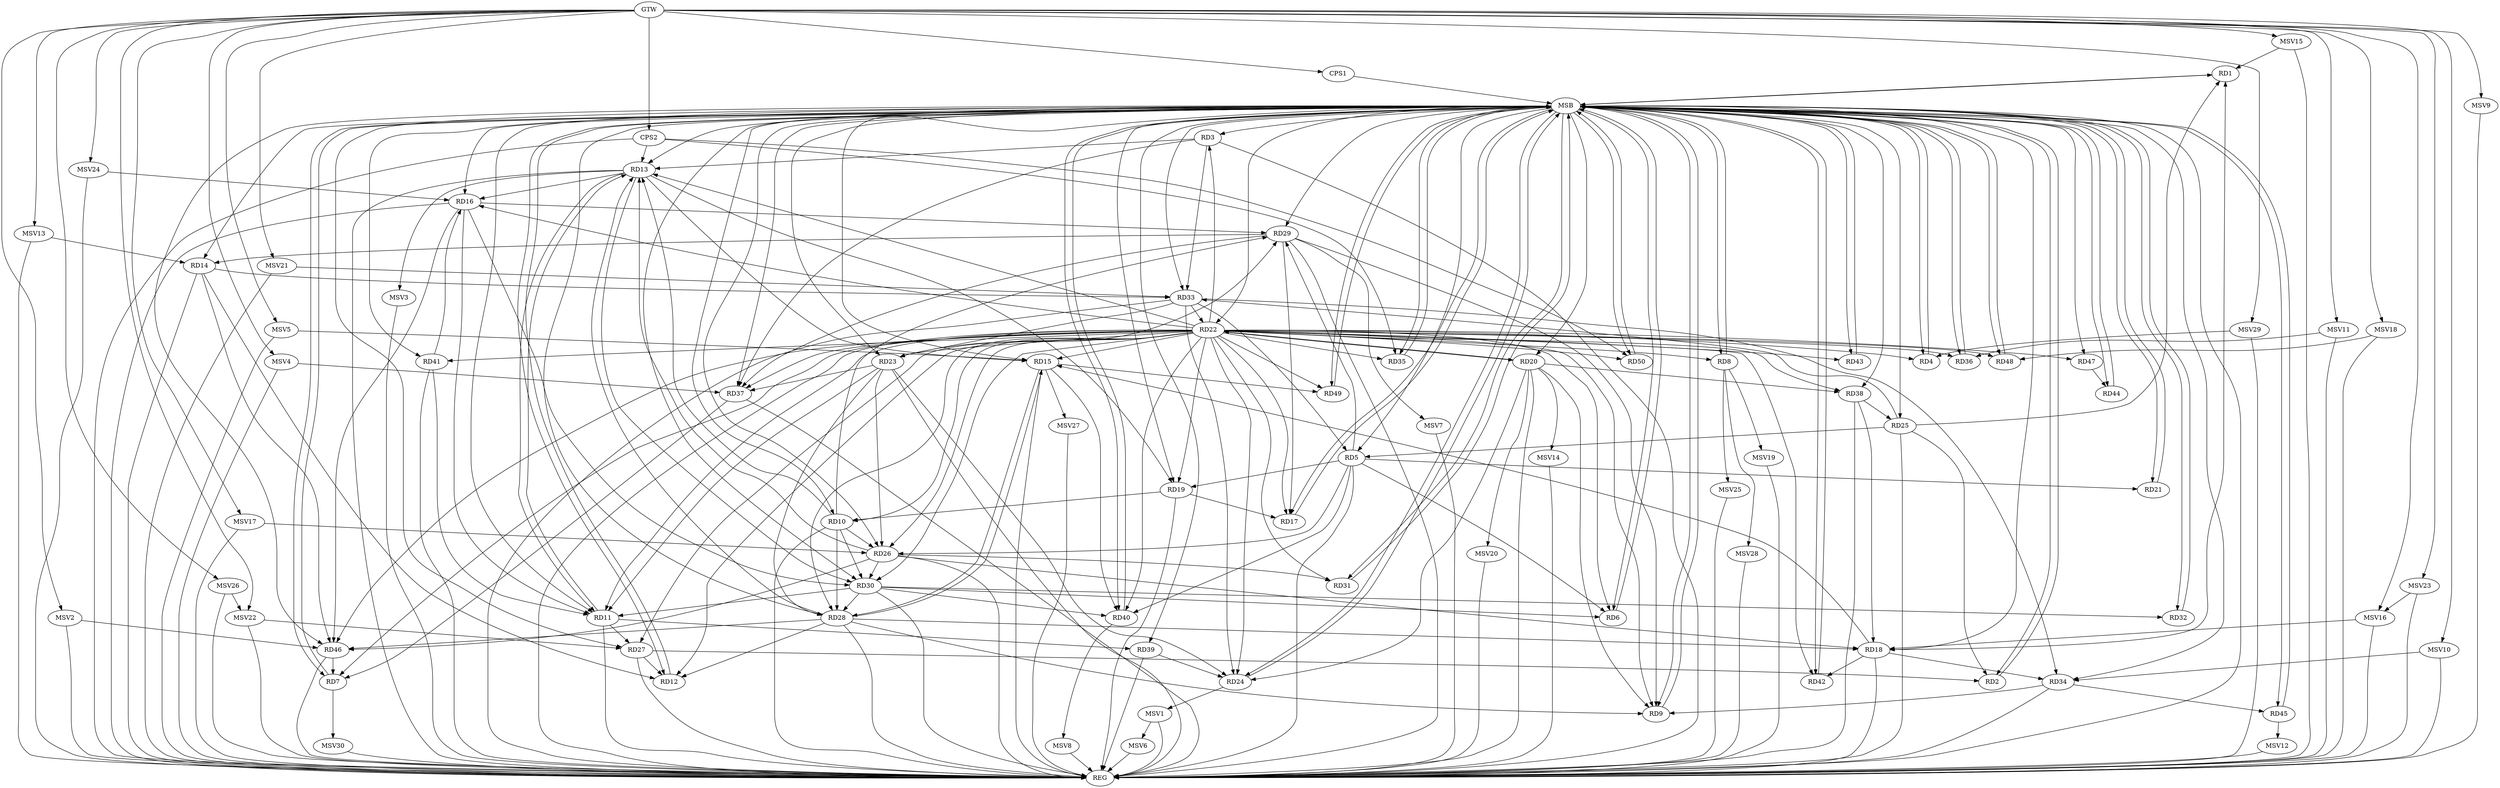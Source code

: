 strict digraph G {
  RD1 [ label="RD1" ];
  RD2 [ label="RD2" ];
  RD3 [ label="RD3" ];
  RD4 [ label="RD4" ];
  RD5 [ label="RD5" ];
  RD6 [ label="RD6" ];
  RD7 [ label="RD7" ];
  RD8 [ label="RD8" ];
  RD9 [ label="RD9" ];
  RD10 [ label="RD10" ];
  RD11 [ label="RD11" ];
  RD12 [ label="RD12" ];
  RD13 [ label="RD13" ];
  RD14 [ label="RD14" ];
  RD15 [ label="RD15" ];
  RD16 [ label="RD16" ];
  RD17 [ label="RD17" ];
  RD18 [ label="RD18" ];
  RD19 [ label="RD19" ];
  RD20 [ label="RD20" ];
  RD21 [ label="RD21" ];
  RD22 [ label="RD22" ];
  RD23 [ label="RD23" ];
  RD24 [ label="RD24" ];
  RD25 [ label="RD25" ];
  RD26 [ label="RD26" ];
  RD27 [ label="RD27" ];
  RD28 [ label="RD28" ];
  RD29 [ label="RD29" ];
  RD30 [ label="RD30" ];
  RD31 [ label="RD31" ];
  RD32 [ label="RD32" ];
  RD33 [ label="RD33" ];
  RD34 [ label="RD34" ];
  RD35 [ label="RD35" ];
  RD36 [ label="RD36" ];
  RD37 [ label="RD37" ];
  RD38 [ label="RD38" ];
  RD39 [ label="RD39" ];
  RD40 [ label="RD40" ];
  RD41 [ label="RD41" ];
  RD42 [ label="RD42" ];
  RD43 [ label="RD43" ];
  RD44 [ label="RD44" ];
  RD45 [ label="RD45" ];
  RD46 [ label="RD46" ];
  RD47 [ label="RD47" ];
  RD48 [ label="RD48" ];
  RD49 [ label="RD49" ];
  RD50 [ label="RD50" ];
  CPS1 [ label="CPS1" ];
  CPS2 [ label="CPS2" ];
  GTW [ label="GTW" ];
  REG [ label="REG" ];
  MSB [ label="MSB" ];
  MSV1 [ label="MSV1" ];
  MSV2 [ label="MSV2" ];
  MSV3 [ label="MSV3" ];
  MSV4 [ label="MSV4" ];
  MSV5 [ label="MSV5" ];
  MSV6 [ label="MSV6" ];
  MSV7 [ label="MSV7" ];
  MSV8 [ label="MSV8" ];
  MSV9 [ label="MSV9" ];
  MSV10 [ label="MSV10" ];
  MSV11 [ label="MSV11" ];
  MSV12 [ label="MSV12" ];
  MSV13 [ label="MSV13" ];
  MSV14 [ label="MSV14" ];
  MSV15 [ label="MSV15" ];
  MSV16 [ label="MSV16" ];
  MSV17 [ label="MSV17" ];
  MSV18 [ label="MSV18" ];
  MSV19 [ label="MSV19" ];
  MSV20 [ label="MSV20" ];
  MSV21 [ label="MSV21" ];
  MSV22 [ label="MSV22" ];
  MSV23 [ label="MSV23" ];
  MSV24 [ label="MSV24" ];
  MSV25 [ label="MSV25" ];
  MSV26 [ label="MSV26" ];
  MSV27 [ label="MSV27" ];
  MSV28 [ label="MSV28" ];
  MSV29 [ label="MSV29" ];
  MSV30 [ label="MSV30" ];
  RD18 -> RD1;
  RD25 -> RD1;
  RD25 -> RD2;
  RD27 -> RD2;
  RD3 -> RD13;
  RD3 -> RD33;
  RD3 -> RD37;
  RD5 -> RD6;
  RD5 -> RD19;
  RD5 -> RD21;
  RD25 -> RD5;
  RD5 -> RD26;
  RD5 -> RD29;
  RD33 -> RD5;
  RD5 -> RD40;
  RD22 -> RD6;
  RD30 -> RD6;
  RD22 -> RD7;
  RD37 -> RD7;
  RD46 -> RD7;
  RD20 -> RD9;
  RD22 -> RD9;
  RD28 -> RD9;
  RD29 -> RD9;
  RD34 -> RD9;
  RD10 -> RD13;
  RD19 -> RD10;
  RD10 -> RD26;
  RD10 -> RD28;
  RD10 -> RD29;
  RD10 -> RD30;
  RD11 -> RD13;
  RD13 -> RD11;
  RD16 -> RD11;
  RD23 -> RD11;
  RD11 -> RD27;
  RD30 -> RD11;
  RD11 -> RD39;
  RD41 -> RD11;
  RD14 -> RD12;
  RD22 -> RD12;
  RD27 -> RD12;
  RD28 -> RD12;
  RD13 -> RD15;
  RD13 -> RD16;
  RD13 -> RD19;
  RD26 -> RD13;
  RD28 -> RD13;
  RD13 -> RD30;
  RD29 -> RD14;
  RD14 -> RD33;
  RD14 -> RD46;
  RD18 -> RD15;
  RD15 -> RD28;
  RD28 -> RD15;
  RD15 -> RD40;
  RD15 -> RD49;
  RD22 -> RD16;
  RD16 -> RD29;
  RD16 -> RD30;
  RD41 -> RD16;
  RD16 -> RD46;
  RD19 -> RD17;
  RD29 -> RD17;
  RD26 -> RD18;
  RD28 -> RD18;
  RD18 -> RD34;
  RD38 -> RD18;
  RD18 -> RD42;
  RD20 -> RD22;
  RD20 -> RD24;
  RD20 -> RD38;
  RD33 -> RD22;
  RD22 -> RD37;
  RD22 -> RD38;
  RD22 -> RD46;
  RD23 -> RD24;
  RD23 -> RD26;
  RD23 -> RD28;
  RD23 -> RD29;
  RD33 -> RD23;
  RD23 -> RD37;
  RD33 -> RD24;
  RD39 -> RD24;
  RD25 -> RD33;
  RD38 -> RD25;
  RD26 -> RD30;
  RD26 -> RD31;
  RD26 -> RD46;
  RD30 -> RD28;
  RD28 -> RD46;
  RD29 -> RD37;
  RD30 -> RD32;
  RD30 -> RD40;
  RD33 -> RD34;
  RD34 -> RD45;
  RD47 -> RD44;
  CPS2 -> RD13;
  CPS2 -> RD35;
  CPS2 -> RD50;
  GTW -> CPS1;
  GTW -> CPS2;
  RD3 -> REG;
  RD5 -> REG;
  RD10 -> REG;
  RD11 -> REG;
  RD13 -> REG;
  RD14 -> REG;
  RD15 -> REG;
  RD16 -> REG;
  RD18 -> REG;
  RD19 -> REG;
  RD20 -> REG;
  RD22 -> REG;
  RD23 -> REG;
  RD25 -> REG;
  RD26 -> REG;
  RD27 -> REG;
  RD28 -> REG;
  RD29 -> REG;
  RD30 -> REG;
  RD33 -> REG;
  RD34 -> REG;
  RD37 -> REG;
  RD38 -> REG;
  RD39 -> REG;
  RD41 -> REG;
  RD46 -> REG;
  CPS2 -> REG;
  RD1 -> MSB;
  MSB -> RD24;
  MSB -> REG;
  RD2 -> MSB;
  MSB -> RD1;
  MSB -> RD5;
  MSB -> RD6;
  MSB -> RD12;
  MSB -> RD22;
  MSB -> RD48;
  RD4 -> MSB;
  MSB -> RD3;
  MSB -> RD15;
  MSB -> RD43;
  MSB -> RD47;
  RD6 -> MSB;
  MSB -> RD4;
  MSB -> RD16;
  MSB -> RD20;
  MSB -> RD21;
  MSB -> RD29;
  MSB -> RD33;
  RD7 -> MSB;
  MSB -> RD10;
  MSB -> RD34;
  MSB -> RD37;
  RD8 -> MSB;
  MSB -> RD7;
  MSB -> RD9;
  MSB -> RD32;
  MSB -> RD49;
  RD9 -> MSB;
  MSB -> RD2;
  MSB -> RD11;
  RD12 -> MSB;
  MSB -> RD14;
  RD17 -> MSB;
  MSB -> RD27;
  MSB -> RD38;
  MSB -> RD40;
  MSB -> RD42;
  RD21 -> MSB;
  MSB -> RD31;
  MSB -> RD41;
  RD24 -> MSB;
  MSB -> RD28;
  MSB -> RD30;
  MSB -> RD44;
  RD31 -> MSB;
  MSB -> RD25;
  MSB -> RD36;
  MSB -> RD45;
  RD32 -> MSB;
  MSB -> RD18;
  RD35 -> MSB;
  MSB -> RD17;
  MSB -> RD39;
  MSB -> RD50;
  RD36 -> MSB;
  RD40 -> MSB;
  RD42 -> MSB;
  RD43 -> MSB;
  MSB -> RD13;
  RD44 -> MSB;
  MSB -> RD8;
  RD45 -> MSB;
  RD48 -> MSB;
  MSB -> RD35;
  RD49 -> MSB;
  MSB -> RD19;
  MSB -> RD26;
  RD50 -> MSB;
  MSB -> RD23;
  MSB -> RD46;
  CPS1 -> MSB;
  RD22 -> RD31;
  RD22 -> RD24;
  RD22 -> RD26;
  RD22 -> RD50;
  RD22 -> RD17;
  RD22 -> RD30;
  RD22 -> RD36;
  RD22 -> RD35;
  RD22 -> RD43;
  RD22 -> RD27;
  RD22 -> RD28;
  RD22 -> RD10;
  RD22 -> RD41;
  RD22 -> RD40;
  RD22 -> RD3;
  RD22 -> RD4;
  RD22 -> RD8;
  RD22 -> RD47;
  RD22 -> RD23;
  RD22 -> RD19;
  RD22 -> RD11;
  RD22 -> RD42;
  RD22 -> RD20;
  RD22 -> RD15;
  RD22 -> RD48;
  RD22 -> RD49;
  RD22 -> RD13;
  RD24 -> MSV1;
  MSV1 -> REG;
  MSV2 -> RD46;
  GTW -> MSV2;
  MSV2 -> REG;
  RD13 -> MSV3;
  MSV3 -> REG;
  MSV4 -> RD37;
  GTW -> MSV4;
  MSV4 -> REG;
  MSV5 -> RD15;
  GTW -> MSV5;
  MSV5 -> REG;
  MSV1 -> MSV6;
  MSV6 -> REG;
  RD29 -> MSV7;
  MSV7 -> REG;
  RD40 -> MSV8;
  MSV8 -> REG;
  GTW -> MSV9;
  MSV9 -> REG;
  MSV10 -> RD34;
  GTW -> MSV10;
  MSV10 -> REG;
  MSV11 -> RD36;
  GTW -> MSV11;
  MSV11 -> REG;
  RD45 -> MSV12;
  MSV12 -> REG;
  MSV13 -> RD14;
  GTW -> MSV13;
  MSV13 -> REG;
  RD20 -> MSV14;
  MSV14 -> REG;
  MSV15 -> RD1;
  GTW -> MSV15;
  MSV15 -> REG;
  MSV16 -> RD18;
  GTW -> MSV16;
  MSV16 -> REG;
  MSV17 -> RD26;
  GTW -> MSV17;
  MSV17 -> REG;
  MSV18 -> RD48;
  GTW -> MSV18;
  MSV18 -> REG;
  RD8 -> MSV19;
  MSV19 -> REG;
  RD20 -> MSV20;
  MSV20 -> REG;
  MSV21 -> RD33;
  GTW -> MSV21;
  MSV21 -> REG;
  MSV22 -> RD27;
  GTW -> MSV22;
  MSV22 -> REG;
  MSV23 -> MSV16;
  GTW -> MSV23;
  MSV23 -> REG;
  MSV24 -> RD16;
  GTW -> MSV24;
  MSV24 -> REG;
  RD8 -> MSV25;
  MSV25 -> REG;
  MSV26 -> MSV22;
  GTW -> MSV26;
  MSV26 -> REG;
  RD15 -> MSV27;
  MSV27 -> REG;
  RD8 -> MSV28;
  MSV28 -> REG;
  MSV29 -> RD4;
  GTW -> MSV29;
  MSV29 -> REG;
  RD7 -> MSV30;
  MSV30 -> REG;
}

